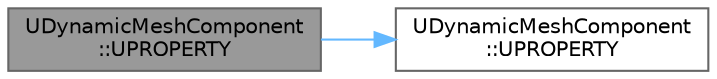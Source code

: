 digraph "UDynamicMeshComponent::UPROPERTY"
{
 // INTERACTIVE_SVG=YES
 // LATEX_PDF_SIZE
  bgcolor="transparent";
  edge [fontname=Helvetica,fontsize=10,labelfontname=Helvetica,labelfontsize=10];
  node [fontname=Helvetica,fontsize=10,shape=box,height=0.2,width=0.4];
  rankdir="LR";
  Node1 [id="Node000001",label="UDynamicMeshComponent\l::UPROPERTY",height=0.2,width=0.4,color="gray40", fillcolor="grey60", style="filled", fontcolor="black",tooltip="Queue for async body setups that are being cooked."];
  Node1 -> Node2 [id="edge1_Node000001_Node000002",color="steelblue1",style="solid",tooltip=" "];
  Node2 [id="Node000002",label="UDynamicMeshComponent\l::UPROPERTY",height=0.2,width=0.4,color="grey40", fillcolor="white", style="filled",URL="$df/de6/classUDynamicMeshComponent.html#a1630ca62b06af775a338d85e0f8a9bdb",tooltip="Internal FDynamicMesh is stored inside a UDynamicMesh container, which allows it to be used from BP,..."];
}
